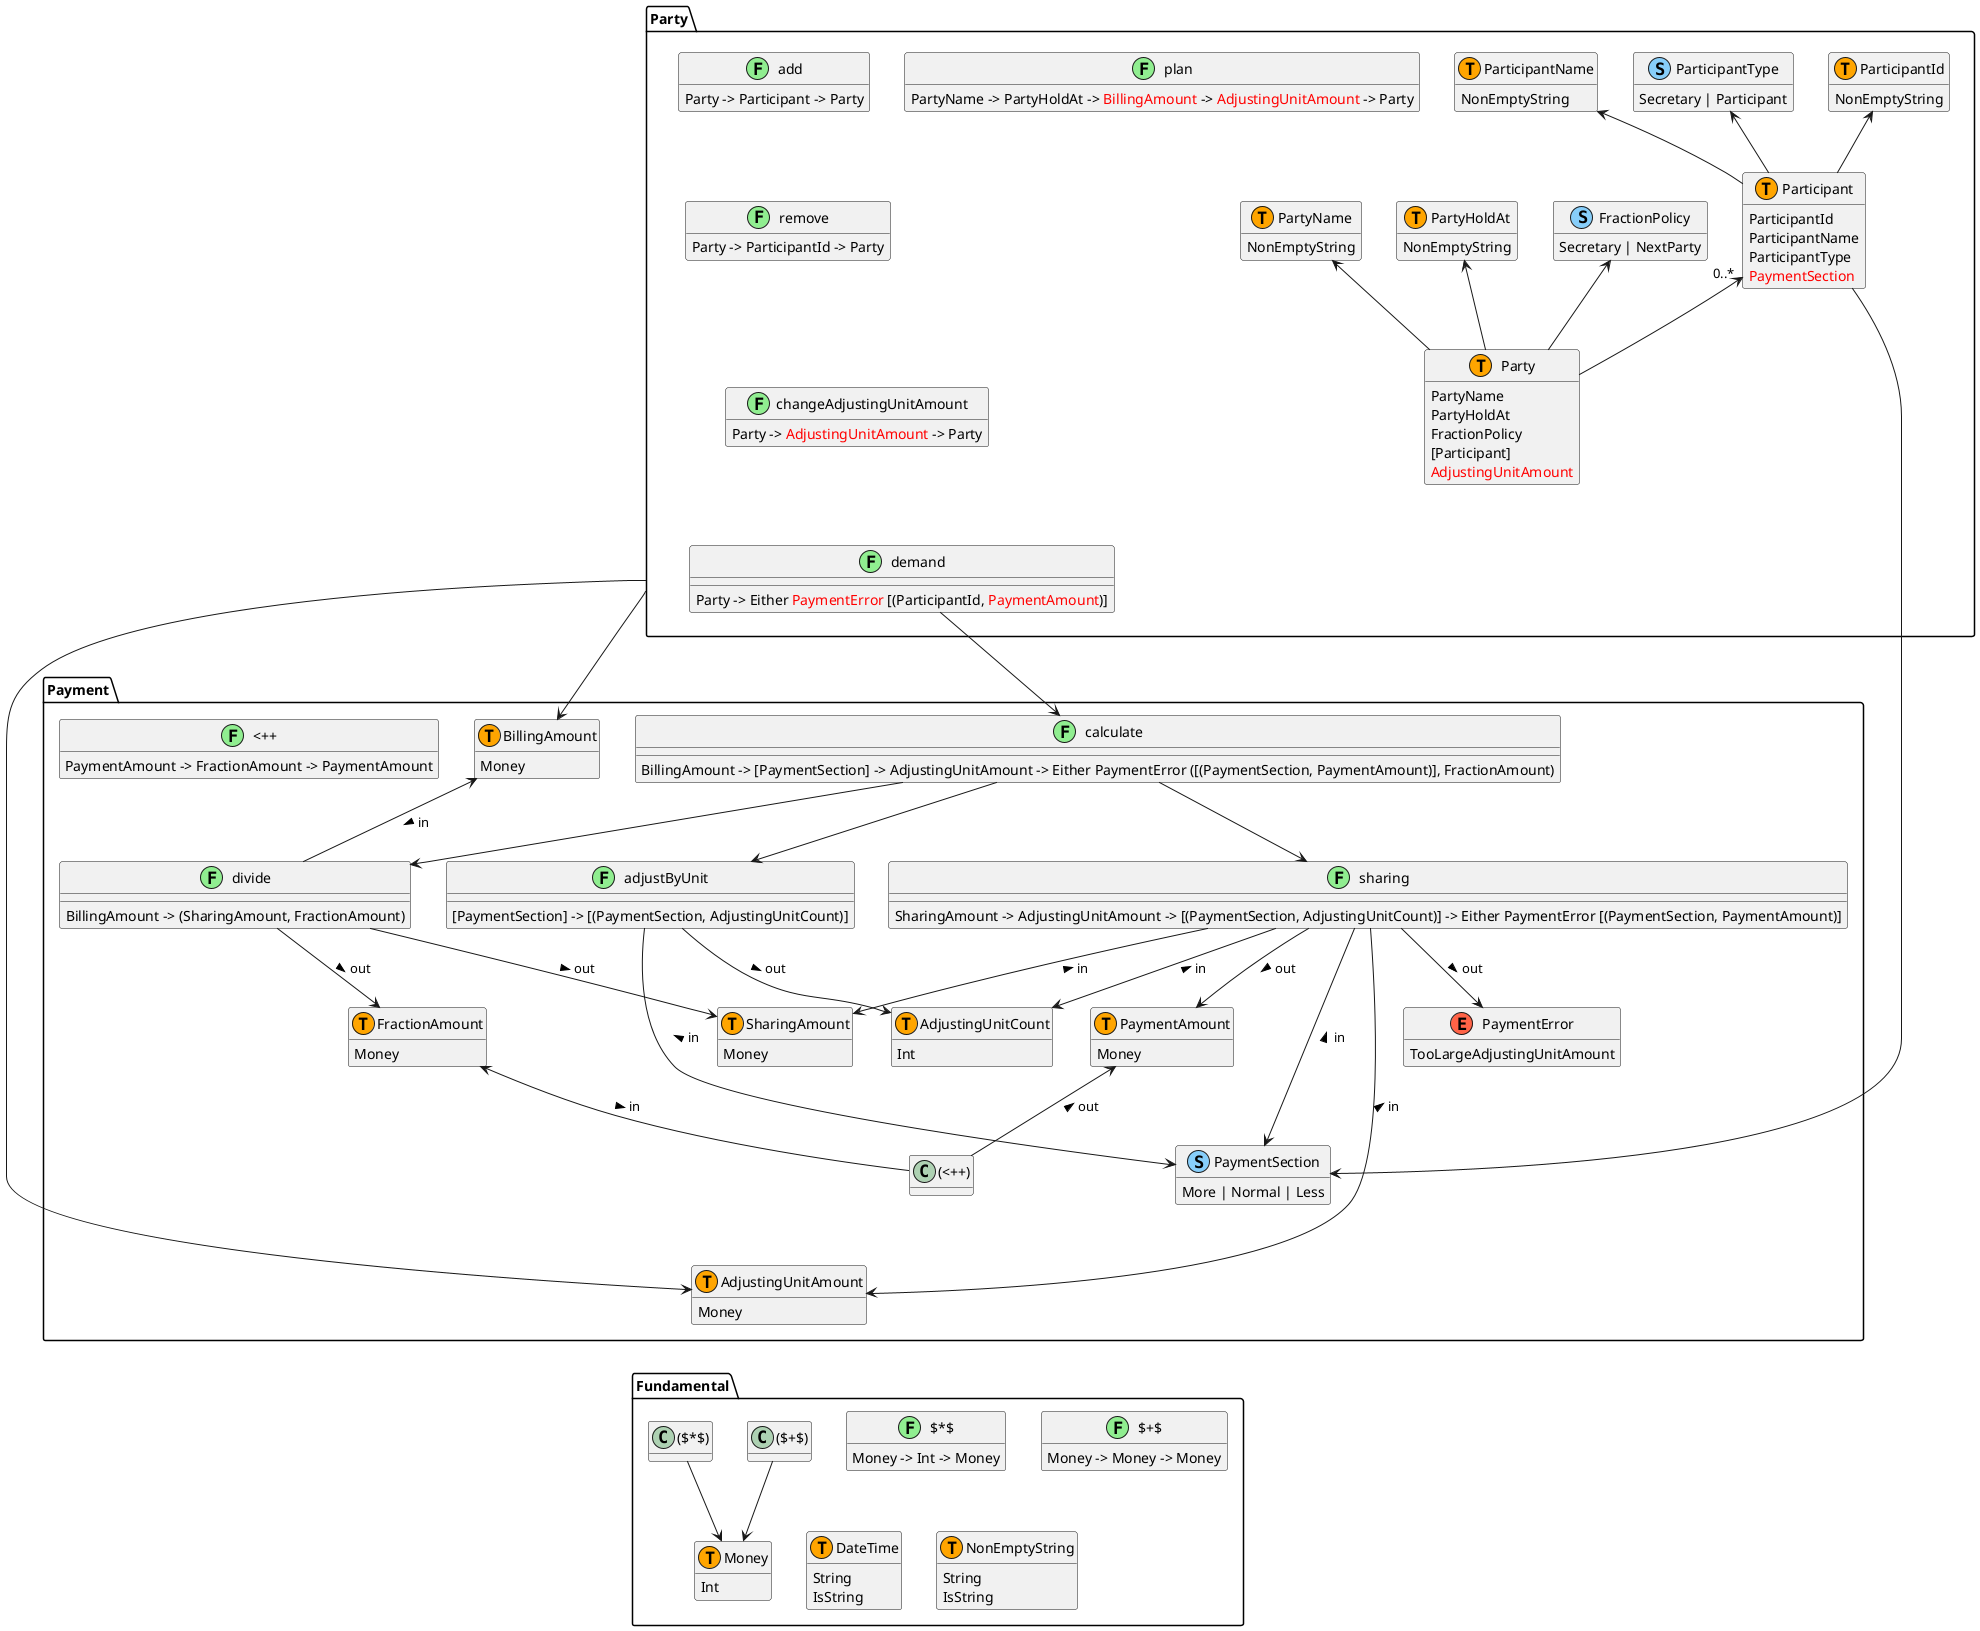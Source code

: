 @startuml

hide empty methods

package Party {
    class Party << (T, orange) >> {
        PartyName
        PartyHoldAt
        FractionPolicy
        [Participant]
        <font color=red>AdjustingUnitAmount</font>
    }
    class PartyName << (T, orange) >> {
        NonEmptyString
    }
    class PartyHoldAt << (T, orange) >> {
        NonEmptyString
    }
    class FractionPolicy << (S, lightskyblue) >> {
        Secretary | NextParty
    }
    class Participant << (T, orange) >> {
        ParticipantId
        ParticipantName
        ParticipantType
        <font color=red>PaymentSection</font>
    }
    class ParticipantId << (T, orange) >> {
        NonEmptyString
    }
    class ParticipantName << (T, orange) >> {
        NonEmptyString
    }
    class ParticipantType << (S, lightskyblue) >> {
        Secretary | Participant
    }

    class plan << (F, lightgreen) >> {
        PartyName -> PartyHoldAt -> <font color=red>BillingAmount</font> -> <font color=red>AdjustingUnitAmount</font> -> Party
    }
    class add << (F, lightgreen) >> {
        Party -> Participant -> Party
    }
    class remove << (F, lightgreen) >> {
        Party -> ParticipantId -> Party
    }
    class changeAdjustingUnitAmount << (F, lightgreen) >> {
        Party -> <font color=red>AdjustingUnitAmount</font> -> Party
    }
    class demand << (F, lightgreen) >> {
        Party -> Either <font color=red>PaymentError</font> [(ParticipantId, <font color=red>PaymentAmount</font>)]
    }

    Party -u-> PartyName
    Party -u-> PartyHoldAt
    Party -u-> FractionPolicy

    Participant -u-> ParticipantId
    Participant -u-> ParticipantName
    Participant -u-> ParticipantType

    Party -u-> "0..*" Participant
}

package Payment {
    class PaymentSection << (S, lightskyblue) >> {
        More | Normal | Less
    }
    class AdjustingUnitAmount << (T, orange) >> {
        Money
    }
    class AdjustingUnitCount << (T, orange) >> {
        Int
    }
    class BillingAmount << (T, orange) >> {
        Money
    }
    class SharingAmount << (T, orange) >> {
        Money
    }
    class FractionAmount << (T, orange) >> {
        Money
    }
    class PaymentAmount << (T, orange) >> {
        Money
    }

    class calculate << (F, lightgreen) >> {
        BillingAmount -> [PaymentSection] -> AdjustingUnitAmount -> Either PaymentError ([(PaymentSection, PaymentAmount)], FractionAmount)
    }
    class divide << (F, lightgreen) >> {
        BillingAmount -> (SharingAmount, FractionAmount)
    }
    class adjustByUnit << (F, lightgreen) >> {
        [PaymentSection] -> [(PaymentSection, AdjustingUnitCount)]
    }
    class sharing << (F, lightgreen) >> {
        SharingAmount -> AdjustingUnitAmount -> [(PaymentSection, AdjustingUnitCount)] -> Either PaymentError [(PaymentSection, PaymentAmount)]
    }
    class "(<++)" << (F, lightgreen) >> {
        PaymentAmount -> FractionAmount -> PaymentAmount
    }

    class PaymentError << (E, tomato) >> {
        TooLargeAdjustingUnitAmount
    }

    divide -u-> BillingAmount : in <
    divide -d-> SharingAmount : out >
    divide -d-> FractionAmount : out >

    adjustByUnit -u-> PaymentSection : in <
    adjustByUnit -d-> AdjustingUnitCount : out >

    sharing --> SharingAmount : in <
    sharing ----> AdjustingUnitAmount : in <
    sharing ---> PaymentSection : in <
    sharing --> AdjustingUnitCount : in <
    sharing -d-> PaymentAmount : out >
    sharing --> PaymentError : out >

    calculate -d-> divide
    calculate -d-> adjustByUnit
    calculate -d-> sharing

    "(<++)" -u-> PaymentAmount : out >
    "(<++)" -u-> FractionAmount : in <
}

Party --> BillingAmount
Party --> AdjustingUnitAmount
Participant --> PaymentSection

demand --> calculate

package Fundamental {
    class Money << (T, orange) >> {
        Int
    }
    class NonEmptyString << (T, orange) >> {
        String
        IsString
    }
    class DateTime << (T, orange) >> {
        String
        IsString
    }
    class ($+$) << (F, lightgreen) >> {
        Money -> Money -> Money
    }
    class ($*$) << (F, lightgreen) >> {
        Money -> Int -> Money
    }
    "($+$)" --> Money
    "($*$)" --> Money
}

' layout

add -d[hidden]-> remove
"remove" -[hidden]d-> changeAdjustingUnitAmount
changeAdjustingUnitAmount -[hidden]d-> demand

demand -[hidden]l-> Party

divide -[hidden]r-> adjustByUnit
adjustByUnit -[hidden]r-> sharing

AdjustingUnitAmount -[hidden]d-> "($+$)"
Money -[hidden]r-> DateTime
DateTime -[hidden]r-> NonEmptyString

@enduml
